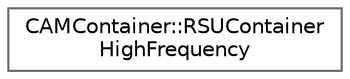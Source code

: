 digraph "类继承关系图"
{
 // INTERACTIVE_SVG=YES
 // LATEX_PDF_SIZE
  bgcolor="transparent";
  edge [fontname=Helvetica,fontsize=10,labelfontname=Helvetica,labelfontsize=10];
  node [fontname=Helvetica,fontsize=10,shape=box,height=0.2,width=0.4];
  rankdir="LR";
  Node0 [id="Node000000",label="CAMContainer::RSUContainer\lHighFrequency",height=0.2,width=0.4,color="grey40", fillcolor="white", style="filled",URL="$d4/d2a/structCAMContainer_1_1RSUContainerHighFrequency.html",tooltip=" "];
}
